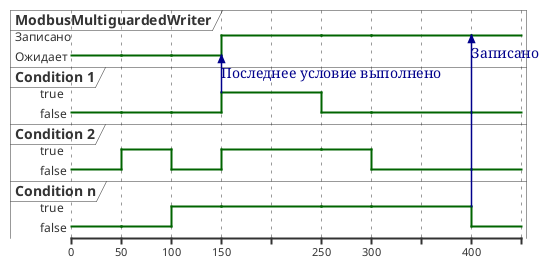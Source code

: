 @startuml

robust "ModbusMultiguardedWriter" as guard
robust "Condition 1" as cond1
robust "Condition 2" as cond2
robust "Condition n" as condn

@0
cond1 is false
cond2 is false
condn is false
guard is Ожидает

@50
cond1 is false
cond2 is true
condn is false
guard is Ожидает

@100
cond1 is false
cond2 is false
condn is true
guard is Ожидает


@150
cond1 -> guard : Последнее условие выполнено
cond1 is true
cond2 is true
condn is true
guard is Записано



@250
cond1 is false
cond2 is true
condn is true
guard is Записано

@300
cond1 is false
cond2 is false
condn is true
guard is Записано

@400
condn -> guard : Записано
cond1 is false
cond2 is false
condn is false
guard is Записано


@enduml